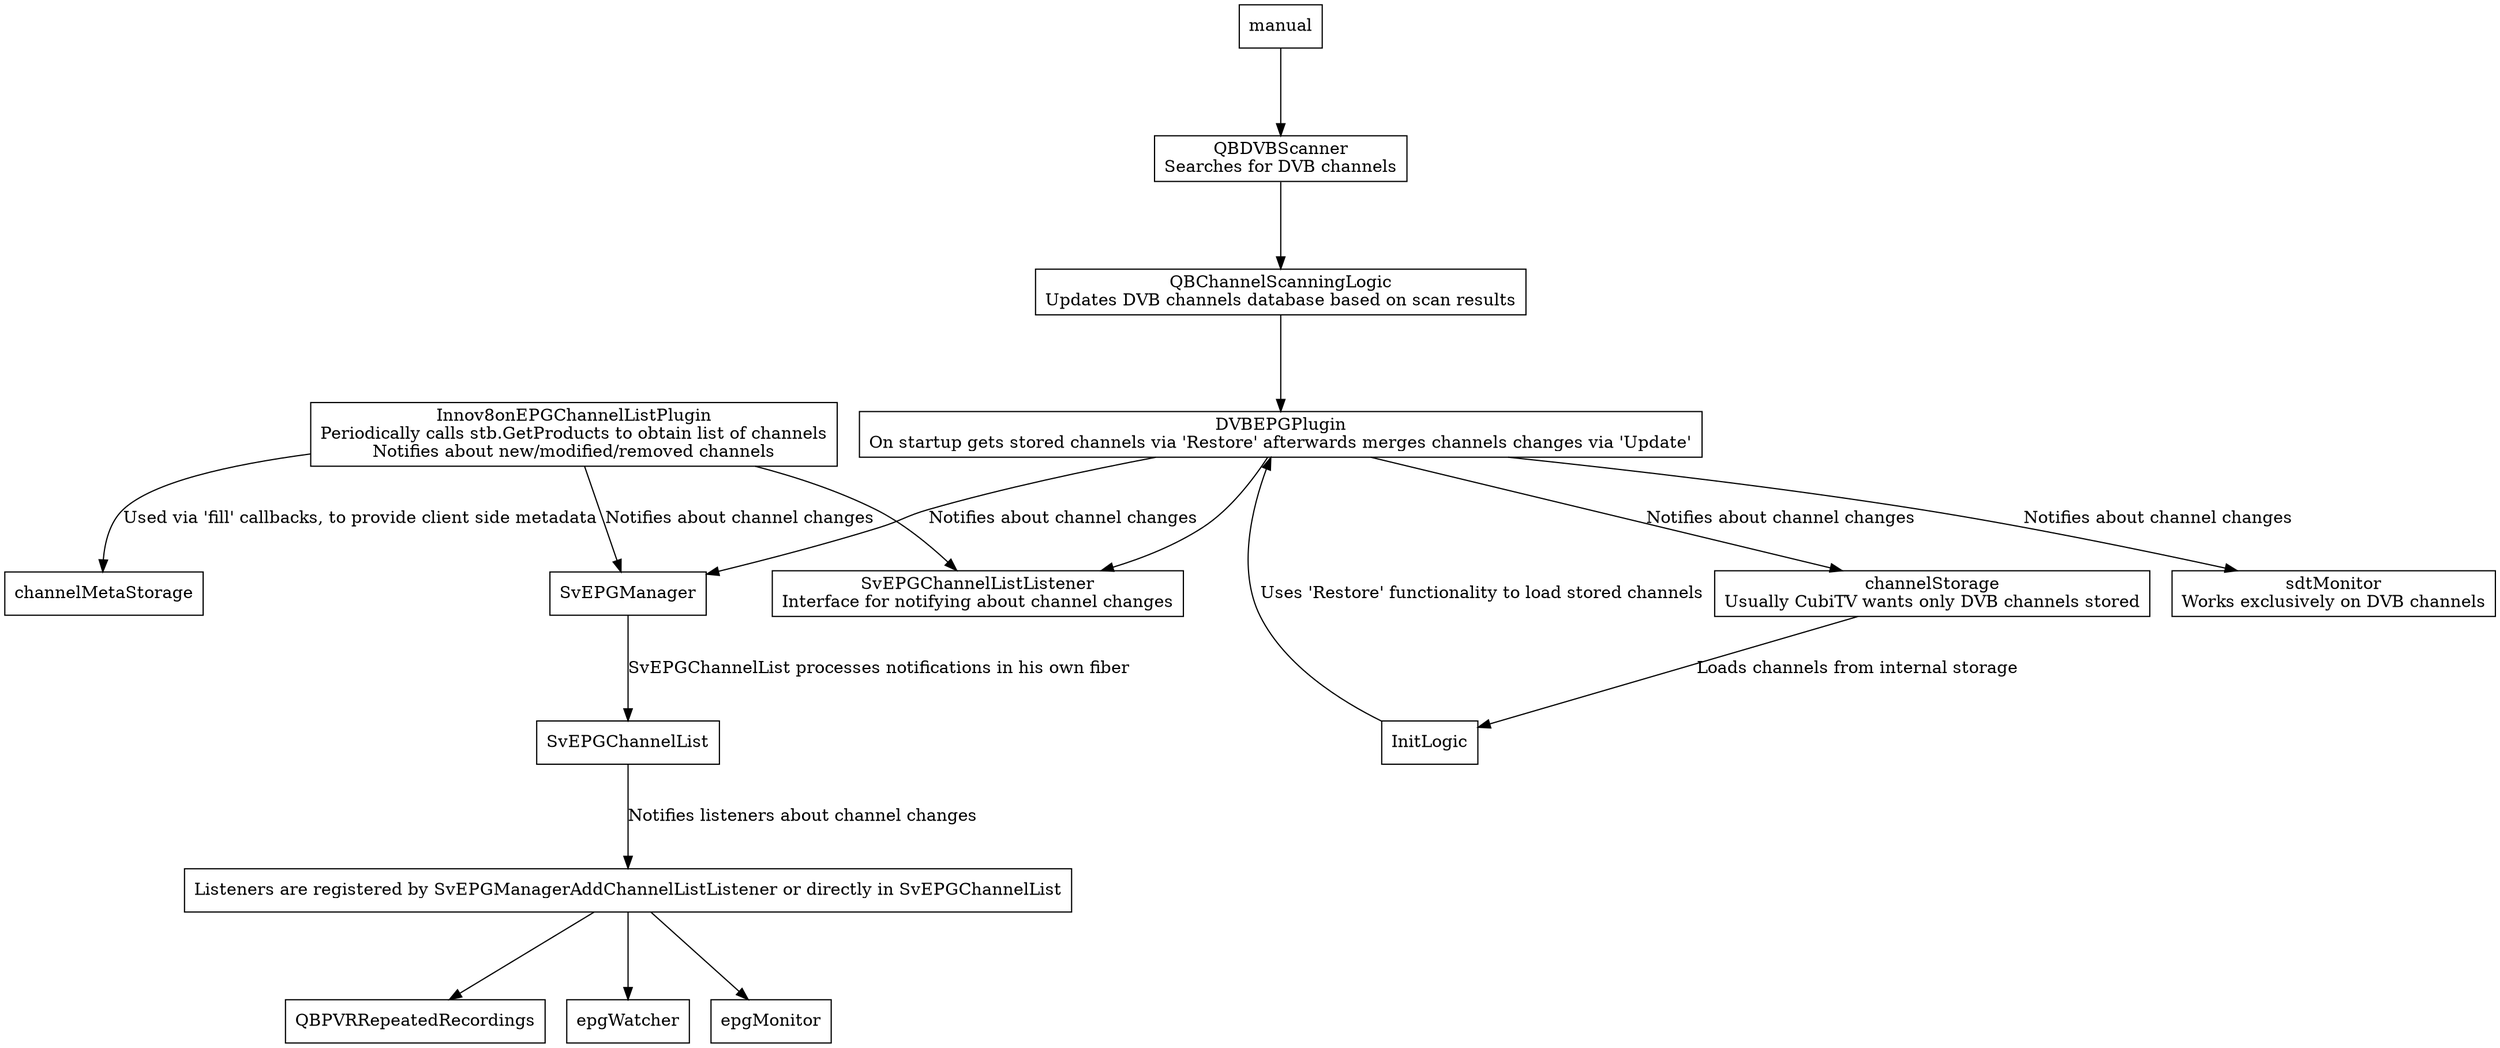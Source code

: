 digraph Channels {
    node [URL="../\N.html" shape=box]
    graph [layout=dot ranksep=1]

    QBDVBScanner [label=<\N<br/>Searches for DVB channels>]
    QBChannelScanningLogic  [label=<\N<br/>Updates DVB channels database based on scan results>]
    Innov8onEPGChannelListPlugin [label=<\N<br/>Periodically calls stb.GetProducts to obtain list of channels<br/>Notifies about new/modified/removed channels>]
    SvEPGChannelListListener [label=<\N<br/>Interface for notifying about channel changes>]
    channelStorage [label=<\N<br/>Usually CubiTV wants only DVB channels stored>]
    sdtMonitor [label=<\N<br/>Works exclusively on DVB channels>]
    DVBEPGPlugin [label=<\N<br/>On startup gets stored channels via 'Restore' afterwards merges channels changes via 'Update'>]
    Innov8onEPGChannelListPlugin -> SvEPGChannelListListener
    Innov8onEPGChannelListPlugin -> SvEPGManager [label=<Notifies about channel changes>] 
    SvEPGManager -> SvEPGChannelList [label=<SvEPGChannelList processes notifications in his own fiber>]
    DVBEPGPlugin -> channelStorage [label=<Notifies about channel changes>]
    DVBEPGPlugin -> sdtMonitor [label=<Notifies about channel changes>]
    DVBEPGPlugin -> SvEPGChannelListListener
    DVBEPGPlugin -> SvEPGManager [label=<Notifies about channel changes>]
    channelStorage -> InitLogic [label=<Loads channels from internal storage>]
    InitLogic -> DVBEPGPlugin [label=<Uses 'Restore' functionality to load stored channels>]
    SvEPGChannelListListeners [label=<Listeners are registered by SvEPGManagerAddChannelListListener or directly in SvEPGChannelList>]
    SvEPGChannelList -> SvEPGChannelListListeners [label=<Notifies listeners about channel changes>]
    SvEPGChannelListListeners -> QBPVRRepeatedRecordings
    SvEPGChannelListListeners -> epgWatcher
    SvEPGChannelListListeners -> epgMonitor
    Innov8onEPGChannelListPlugin -> channelMetaStorage [label=<Used via 'fill' callbacks, to provide client side metadata>]
    manual -> QBDVBScanner -> QBChannelScanningLogic -> DVBEPGPlugin
}
